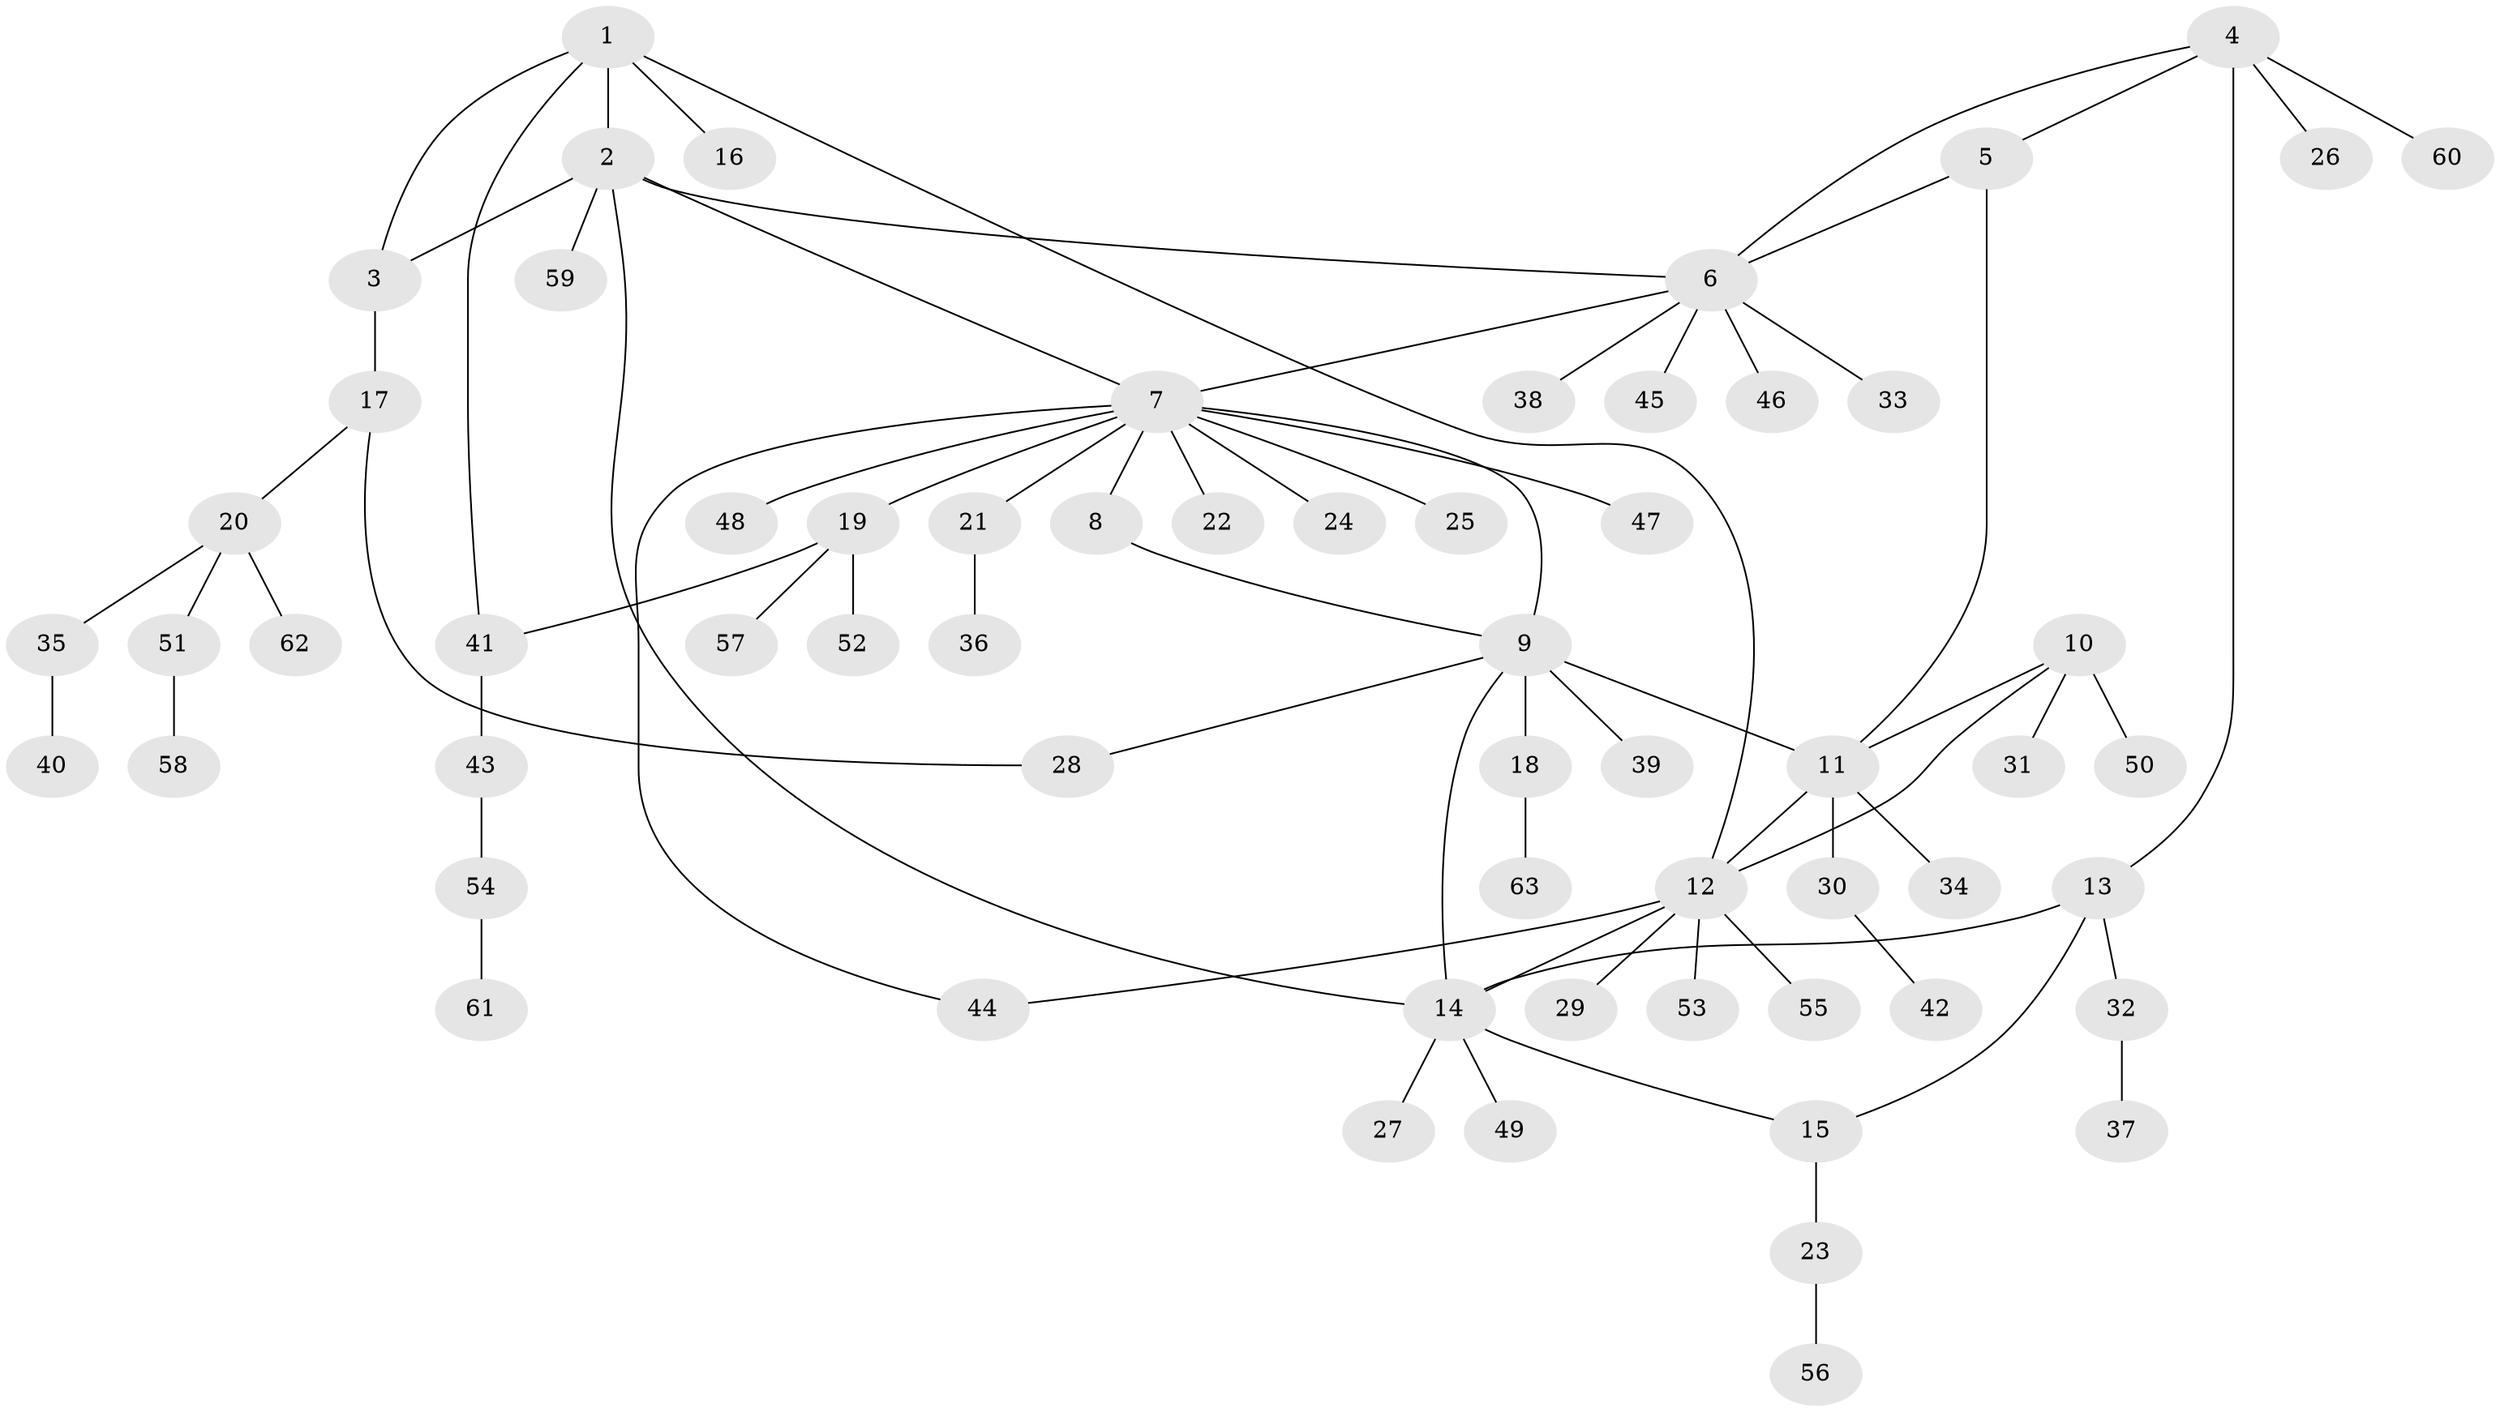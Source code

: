 // coarse degree distribution, {6: 0.021739130434782608, 5: 0.021739130434782608, 3: 0.10869565217391304, 7: 0.08695652173913043, 11: 0.021739130434782608, 2: 0.06521739130434782, 12: 0.021739130434782608, 1: 0.6304347826086957, 4: 0.021739130434782608}
// Generated by graph-tools (version 1.1) at 2025/24/03/03/25 07:24:17]
// undirected, 63 vertices, 76 edges
graph export_dot {
graph [start="1"]
  node [color=gray90,style=filled];
  1;
  2;
  3;
  4;
  5;
  6;
  7;
  8;
  9;
  10;
  11;
  12;
  13;
  14;
  15;
  16;
  17;
  18;
  19;
  20;
  21;
  22;
  23;
  24;
  25;
  26;
  27;
  28;
  29;
  30;
  31;
  32;
  33;
  34;
  35;
  36;
  37;
  38;
  39;
  40;
  41;
  42;
  43;
  44;
  45;
  46;
  47;
  48;
  49;
  50;
  51;
  52;
  53;
  54;
  55;
  56;
  57;
  58;
  59;
  60;
  61;
  62;
  63;
  1 -- 2;
  1 -- 3;
  1 -- 12;
  1 -- 16;
  1 -- 41;
  2 -- 3;
  2 -- 6;
  2 -- 7;
  2 -- 14;
  2 -- 59;
  3 -- 17;
  4 -- 5;
  4 -- 6;
  4 -- 13;
  4 -- 26;
  4 -- 60;
  5 -- 6;
  5 -- 11;
  6 -- 7;
  6 -- 33;
  6 -- 38;
  6 -- 45;
  6 -- 46;
  7 -- 8;
  7 -- 9;
  7 -- 19;
  7 -- 21;
  7 -- 22;
  7 -- 24;
  7 -- 25;
  7 -- 44;
  7 -- 47;
  7 -- 48;
  8 -- 9;
  9 -- 11;
  9 -- 14;
  9 -- 18;
  9 -- 28;
  9 -- 39;
  10 -- 11;
  10 -- 12;
  10 -- 31;
  10 -- 50;
  11 -- 12;
  11 -- 30;
  11 -- 34;
  12 -- 14;
  12 -- 29;
  12 -- 44;
  12 -- 53;
  12 -- 55;
  13 -- 14;
  13 -- 15;
  13 -- 32;
  14 -- 15;
  14 -- 27;
  14 -- 49;
  15 -- 23;
  17 -- 20;
  17 -- 28;
  18 -- 63;
  19 -- 41;
  19 -- 52;
  19 -- 57;
  20 -- 35;
  20 -- 51;
  20 -- 62;
  21 -- 36;
  23 -- 56;
  30 -- 42;
  32 -- 37;
  35 -- 40;
  41 -- 43;
  43 -- 54;
  51 -- 58;
  54 -- 61;
}
